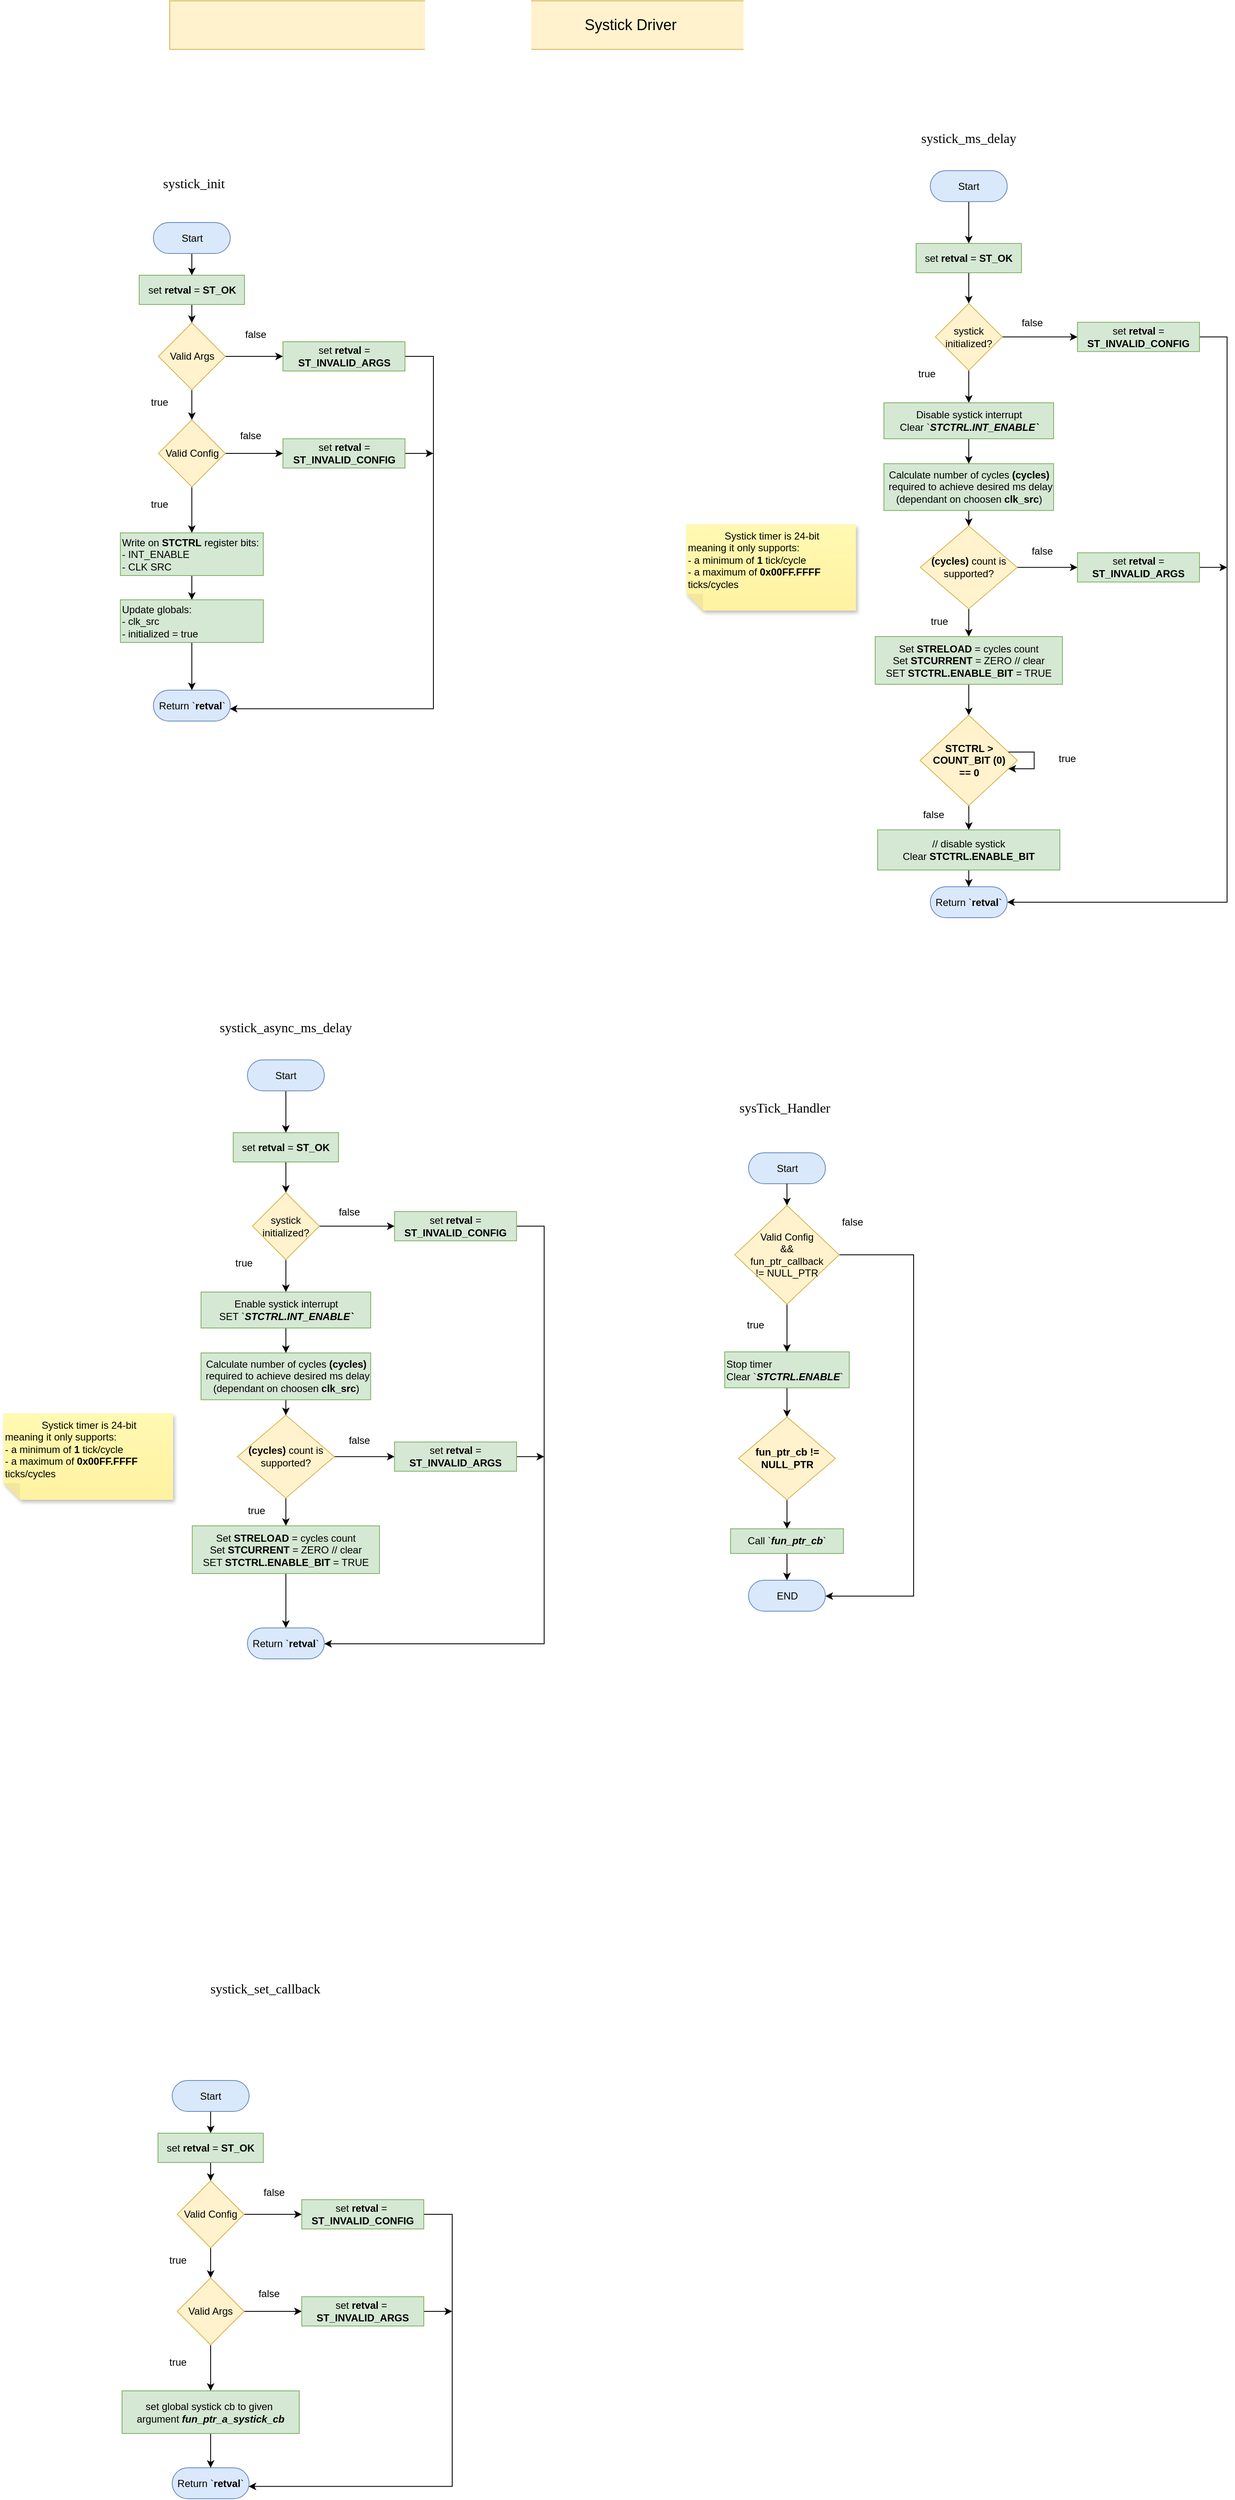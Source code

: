 <mxfile version="21.2.8" type="device">
  <diagram name="Page-1" id="7oLeeqB4X83rpsUO6XK-">
    <mxGraphModel dx="869" dy="507" grid="0" gridSize="10" guides="1" tooltips="1" connect="1" arrows="1" fold="1" page="1" pageScale="1" pageWidth="827" pageHeight="1169" math="0" shadow="0">
      <root>
        <mxCell id="0" />
        <mxCell id="1" parent="0" />
        <mxCell id="waw0lP77cIF_jgCd4xR0-1" value="systick_init" style="text;html=1;strokeColor=none;fillColor=none;align=center;verticalAlign=middle;whiteSpace=wrap;rounded=0;fontSize=16;fontFamily=Calibri;" parent="1" vertex="1">
          <mxGeometry x="254" y="237" width="110" height="30" as="geometry" />
        </mxCell>
        <mxCell id="waw0lP77cIF_jgCd4xR0-121" value="Systick&amp;nbsp;Driver" style="text;html=1;strokeColor=#d6b656;fillColor=#fff2cc;align=center;verticalAlign=middle;whiteSpace=wrap;rounded=0;fontSize=18;" parent="1" vertex="1">
          <mxGeometry x="280" y="34" width="1103" height="58" as="geometry" />
        </mxCell>
        <mxCell id="-xlJ6oY1omePyM3Cr7Uz-23" value="" style="edgeStyle=orthogonalEdgeStyle;rounded=0;orthogonalLoop=1;jettySize=auto;html=1;" parent="1" source="-xlJ6oY1omePyM3Cr7Uz-4" target="-xlJ6oY1omePyM3Cr7Uz-9" edge="1">
          <mxGeometry relative="1" as="geometry" />
        </mxCell>
        <mxCell id="-xlJ6oY1omePyM3Cr7Uz-4" value="Start" style="html=1;dashed=0;whiteSpace=wrap;shape=mxgraph.dfd.start;fillColor=#dae8fc;strokeColor=#6c8ebf;" parent="1" vertex="1">
          <mxGeometry x="260.5" y="299" width="92" height="37" as="geometry" />
        </mxCell>
        <mxCell id="-xlJ6oY1omePyM3Cr7Uz-5" value="Return `&lt;b&gt;retval&lt;/b&gt;`" style="html=1;dashed=0;whiteSpace=wrap;shape=mxgraph.dfd.start;fillColor=#dae8fc;strokeColor=#6c8ebf;" parent="1" vertex="1">
          <mxGeometry x="260.5" y="858" width="92" height="37" as="geometry" />
        </mxCell>
        <mxCell id="-xlJ6oY1omePyM3Cr7Uz-26" style="edgeStyle=orthogonalEdgeStyle;rounded=0;orthogonalLoop=1;jettySize=auto;html=1;entryX=0.5;entryY=0;entryDx=0;entryDy=0;" parent="1" source="-xlJ6oY1omePyM3Cr7Uz-6" target="-xlJ6oY1omePyM3Cr7Uz-11" edge="1">
          <mxGeometry relative="1" as="geometry" />
        </mxCell>
        <mxCell id="-xlJ6oY1omePyM3Cr7Uz-31" value="" style="edgeStyle=orthogonalEdgeStyle;rounded=0;orthogonalLoop=1;jettySize=auto;html=1;" parent="1" source="-xlJ6oY1omePyM3Cr7Uz-6" target="-xlJ6oY1omePyM3Cr7Uz-10" edge="1">
          <mxGeometry relative="1" as="geometry" />
        </mxCell>
        <mxCell id="-xlJ6oY1omePyM3Cr7Uz-6" value="Valid Args" style="rhombus;whiteSpace=wrap;html=1;fillColor=#fff2cc;strokeColor=#d6b656;" parent="1" vertex="1">
          <mxGeometry x="266.5" y="419" width="80" height="80" as="geometry" />
        </mxCell>
        <mxCell id="-xlJ6oY1omePyM3Cr7Uz-7" value="true" style="text;html=1;strokeColor=none;fillColor=none;align=center;verticalAlign=middle;whiteSpace=wrap;rounded=0;" parent="1" vertex="1">
          <mxGeometry x="237.5" y="499" width="60" height="30" as="geometry" />
        </mxCell>
        <mxCell id="-xlJ6oY1omePyM3Cr7Uz-8" value="false" style="text;html=1;strokeColor=none;fillColor=none;align=center;verticalAlign=middle;whiteSpace=wrap;rounded=0;" parent="1" vertex="1">
          <mxGeometry x="352.5" y="417" width="60" height="31" as="geometry" />
        </mxCell>
        <mxCell id="-xlJ6oY1omePyM3Cr7Uz-25" style="edgeStyle=orthogonalEdgeStyle;rounded=0;orthogonalLoop=1;jettySize=auto;html=1;entryX=0.5;entryY=0;entryDx=0;entryDy=0;" parent="1" source="-xlJ6oY1omePyM3Cr7Uz-9" target="-xlJ6oY1omePyM3Cr7Uz-6" edge="1">
          <mxGeometry relative="1" as="geometry" />
        </mxCell>
        <mxCell id="-xlJ6oY1omePyM3Cr7Uz-9" value="set &lt;b&gt;retval &lt;/b&gt;= &lt;b&gt;ST_OK&lt;/b&gt;" style="rounded=0;whiteSpace=wrap;html=1;fillColor=#d5e8d4;strokeColor=#82b366;" parent="1" vertex="1">
          <mxGeometry x="243.5" y="362" width="126" height="35" as="geometry" />
        </mxCell>
        <mxCell id="-xlJ6oY1omePyM3Cr7Uz-17" style="edgeStyle=orthogonalEdgeStyle;rounded=0;orthogonalLoop=1;jettySize=auto;html=1;entryX=0.994;entryY=0.602;entryDx=0;entryDy=0;entryPerimeter=0;" parent="1" source="-xlJ6oY1omePyM3Cr7Uz-10" target="-xlJ6oY1omePyM3Cr7Uz-5" edge="1">
          <mxGeometry relative="1" as="geometry">
            <Array as="points">
              <mxPoint x="595.5" y="459" />
              <mxPoint x="595.5" y="880" />
            </Array>
          </mxGeometry>
        </mxCell>
        <mxCell id="-xlJ6oY1omePyM3Cr7Uz-10" value="set &lt;b&gt;retval &lt;/b&gt;= &lt;b&gt;ST_INVALID_ARGS&lt;/b&gt;" style="rounded=0;whiteSpace=wrap;html=1;fillColor=#d5e8d4;strokeColor=#82b366;" parent="1" vertex="1">
          <mxGeometry x="415.5" y="441.5" width="146" height="35" as="geometry" />
        </mxCell>
        <mxCell id="-xlJ6oY1omePyM3Cr7Uz-27" style="edgeStyle=orthogonalEdgeStyle;rounded=0;orthogonalLoop=1;jettySize=auto;html=1;entryX=0.5;entryY=0;entryDx=0;entryDy=0;" parent="1" source="-xlJ6oY1omePyM3Cr7Uz-11" target="-xlJ6oY1omePyM3Cr7Uz-15" edge="1">
          <mxGeometry relative="1" as="geometry" />
        </mxCell>
        <mxCell id="-xlJ6oY1omePyM3Cr7Uz-30" value="" style="edgeStyle=orthogonalEdgeStyle;rounded=0;orthogonalLoop=1;jettySize=auto;html=1;" parent="1" source="-xlJ6oY1omePyM3Cr7Uz-11" target="-xlJ6oY1omePyM3Cr7Uz-14" edge="1">
          <mxGeometry relative="1" as="geometry" />
        </mxCell>
        <mxCell id="-xlJ6oY1omePyM3Cr7Uz-11" value="Valid Config" style="rhombus;whiteSpace=wrap;html=1;fillColor=#fff2cc;strokeColor=#d6b656;" parent="1" vertex="1">
          <mxGeometry x="266.5" y="535" width="80" height="80" as="geometry" />
        </mxCell>
        <mxCell id="-xlJ6oY1omePyM3Cr7Uz-12" value="false" style="text;html=1;strokeColor=none;fillColor=none;align=center;verticalAlign=middle;whiteSpace=wrap;rounded=0;" parent="1" vertex="1">
          <mxGeometry x="346.5" y="538" width="60" height="31" as="geometry" />
        </mxCell>
        <mxCell id="-xlJ6oY1omePyM3Cr7Uz-13" value="true" style="text;html=1;strokeColor=none;fillColor=none;align=center;verticalAlign=middle;whiteSpace=wrap;rounded=0;" parent="1" vertex="1">
          <mxGeometry x="237.5" y="621" width="60" height="30" as="geometry" />
        </mxCell>
        <mxCell id="-xlJ6oY1omePyM3Cr7Uz-22" style="edgeStyle=orthogonalEdgeStyle;rounded=0;orthogonalLoop=1;jettySize=auto;html=1;" parent="1" source="-xlJ6oY1omePyM3Cr7Uz-14" edge="1">
          <mxGeometry relative="1" as="geometry">
            <mxPoint x="595.357" y="575" as="targetPoint" />
          </mxGeometry>
        </mxCell>
        <mxCell id="-xlJ6oY1omePyM3Cr7Uz-14" value="set &lt;b&gt;retval &lt;/b&gt;= &lt;b&gt;ST_INVALID_CONFIG&lt;/b&gt;" style="rounded=0;whiteSpace=wrap;html=1;fillColor=#d5e8d4;strokeColor=#82b366;" parent="1" vertex="1">
          <mxGeometry x="415.5" y="557.5" width="146" height="35" as="geometry" />
        </mxCell>
        <mxCell id="-xlJ6oY1omePyM3Cr7Uz-28" value="" style="edgeStyle=orthogonalEdgeStyle;rounded=0;orthogonalLoop=1;jettySize=auto;html=1;" parent="1" source="-xlJ6oY1omePyM3Cr7Uz-15" target="-xlJ6oY1omePyM3Cr7Uz-16" edge="1">
          <mxGeometry relative="1" as="geometry" />
        </mxCell>
        <mxCell id="-xlJ6oY1omePyM3Cr7Uz-15" value="Write on &lt;b&gt;STCTRL&lt;/b&gt; register bits:&lt;br&gt;- INT_ENABLE&lt;br&gt;- CLK SRC" style="rounded=0;whiteSpace=wrap;html=1;fillColor=#d5e8d4;strokeColor=#82b366;align=left;" parent="1" vertex="1">
          <mxGeometry x="221" y="670" width="171" height="51" as="geometry" />
        </mxCell>
        <mxCell id="-xlJ6oY1omePyM3Cr7Uz-29" value="" style="edgeStyle=orthogonalEdgeStyle;rounded=0;orthogonalLoop=1;jettySize=auto;html=1;" parent="1" source="-xlJ6oY1omePyM3Cr7Uz-16" target="-xlJ6oY1omePyM3Cr7Uz-5" edge="1">
          <mxGeometry relative="1" as="geometry" />
        </mxCell>
        <mxCell id="-xlJ6oY1omePyM3Cr7Uz-16" value="Update globals:&lt;br&gt;- clk_src&lt;br&gt;- initialized = true" style="rounded=0;whiteSpace=wrap;html=1;fillColor=#d5e8d4;strokeColor=#82b366;align=left;" parent="1" vertex="1">
          <mxGeometry x="221" y="750" width="171" height="51" as="geometry" />
        </mxCell>
        <mxCell id="-xlJ6oY1omePyM3Cr7Uz-32" value="systick_ms_delay" style="text;html=1;strokeColor=none;fillColor=none;align=center;verticalAlign=middle;whiteSpace=wrap;rounded=0;fontSize=16;fontFamily=Calibri;" parent="1" vertex="1">
          <mxGeometry x="1160" y="183" width="152" height="30" as="geometry" />
        </mxCell>
        <mxCell id="-xlJ6oY1omePyM3Cr7Uz-50" value="" style="edgeStyle=orthogonalEdgeStyle;rounded=0;orthogonalLoop=1;jettySize=auto;html=1;" parent="1" source="-xlJ6oY1omePyM3Cr7Uz-34" target="-xlJ6oY1omePyM3Cr7Uz-46" edge="1">
          <mxGeometry relative="1" as="geometry" />
        </mxCell>
        <mxCell id="-xlJ6oY1omePyM3Cr7Uz-34" value="Start" style="html=1;dashed=0;whiteSpace=wrap;shape=mxgraph.dfd.start;fillColor=#dae8fc;strokeColor=#6c8ebf;" parent="1" vertex="1">
          <mxGeometry x="1190" y="237" width="92" height="37" as="geometry" />
        </mxCell>
        <mxCell id="-xlJ6oY1omePyM3Cr7Uz-52" value="" style="edgeStyle=orthogonalEdgeStyle;rounded=0;orthogonalLoop=1;jettySize=auto;html=1;" parent="1" source="-xlJ6oY1omePyM3Cr7Uz-35" target="-xlJ6oY1omePyM3Cr7Uz-37" edge="1">
          <mxGeometry relative="1" as="geometry" />
        </mxCell>
        <mxCell id="NhF9TAEWe7JJI28kTuY6-34" style="edgeStyle=orthogonalEdgeStyle;rounded=0;orthogonalLoop=1;jettySize=auto;html=1;entryX=0.5;entryY=0;entryDx=0;entryDy=0;" edge="1" parent="1" source="-xlJ6oY1omePyM3Cr7Uz-35" target="NhF9TAEWe7JJI28kTuY6-33">
          <mxGeometry relative="1" as="geometry" />
        </mxCell>
        <mxCell id="-xlJ6oY1omePyM3Cr7Uz-35" value="systick&lt;br&gt;initialized?" style="rhombus;whiteSpace=wrap;html=1;fillColor=#fff2cc;strokeColor=#d6b656;" parent="1" vertex="1">
          <mxGeometry x="1196" y="395.75" width="80" height="80" as="geometry" />
        </mxCell>
        <mxCell id="-xlJ6oY1omePyM3Cr7Uz-48" style="edgeStyle=orthogonalEdgeStyle;rounded=0;orthogonalLoop=1;jettySize=auto;html=1;entryX=1;entryY=0.5;entryDx=0;entryDy=0;entryPerimeter=0;" parent="1" source="-xlJ6oY1omePyM3Cr7Uz-37" target="-xlJ6oY1omePyM3Cr7Uz-45" edge="1">
          <mxGeometry relative="1" as="geometry">
            <Array as="points">
              <mxPoint x="1545" y="436" />
              <mxPoint x="1545" y="1112" />
            </Array>
          </mxGeometry>
        </mxCell>
        <mxCell id="-xlJ6oY1omePyM3Cr7Uz-37" value="set &lt;b&gt;retval &lt;/b&gt;= &lt;b&gt;ST_INVALID_CONFIG&lt;/b&gt;" style="rounded=0;whiteSpace=wrap;html=1;fillColor=#d5e8d4;strokeColor=#82b366;" parent="1" vertex="1">
          <mxGeometry x="1366" y="418.25" width="146" height="35" as="geometry" />
        </mxCell>
        <mxCell id="-xlJ6oY1omePyM3Cr7Uz-60" style="edgeStyle=orthogonalEdgeStyle;rounded=0;orthogonalLoop=1;jettySize=auto;html=1;entryX=0.5;entryY=0;entryDx=0;entryDy=0;" parent="1" source="-xlJ6oY1omePyM3Cr7Uz-38" target="-xlJ6oY1omePyM3Cr7Uz-40" edge="1">
          <mxGeometry relative="1" as="geometry" />
        </mxCell>
        <mxCell id="-xlJ6oY1omePyM3Cr7Uz-38" value="Calculate number of cycles&amp;nbsp;&lt;b style=&quot;border-color: var(--border-color);&quot;&gt;(cycles)&lt;/b&gt;&lt;br&gt;&amp;nbsp;required to achieve desired ms delay (dependant on choosen&amp;nbsp;&lt;b&gt;clk_src&lt;/b&gt;)" style="rounded=0;whiteSpace=wrap;html=1;fillColor=#d5e8d4;strokeColor=#82b366;" parent="1" vertex="1">
          <mxGeometry x="1134.5" y="587.25" width="203" height="56" as="geometry" />
        </mxCell>
        <mxCell id="-xlJ6oY1omePyM3Cr7Uz-53" value="" style="edgeStyle=orthogonalEdgeStyle;rounded=0;orthogonalLoop=1;jettySize=auto;html=1;" parent="1" source="-xlJ6oY1omePyM3Cr7Uz-40" target="-xlJ6oY1omePyM3Cr7Uz-42" edge="1">
          <mxGeometry relative="1" as="geometry" />
        </mxCell>
        <mxCell id="-xlJ6oY1omePyM3Cr7Uz-61" style="edgeStyle=orthogonalEdgeStyle;rounded=0;orthogonalLoop=1;jettySize=auto;html=1;entryX=0.5;entryY=0;entryDx=0;entryDy=0;" parent="1" source="-xlJ6oY1omePyM3Cr7Uz-40" target="-xlJ6oY1omePyM3Cr7Uz-43" edge="1">
          <mxGeometry relative="1" as="geometry" />
        </mxCell>
        <mxCell id="-xlJ6oY1omePyM3Cr7Uz-40" value="&lt;b&gt;(cycles) &lt;/b&gt;count&lt;b&gt;&amp;nbsp;&lt;/b&gt;is supported?" style="rhombus;whiteSpace=wrap;html=1;fillColor=#fff2cc;strokeColor=#d6b656;" parent="1" vertex="1">
          <mxGeometry x="1178" y="661.75" width="116" height="99" as="geometry" />
        </mxCell>
        <mxCell id="-xlJ6oY1omePyM3Cr7Uz-41" value="&lt;div style=&quot;text-align: center;&quot;&gt;&lt;span style=&quot;background-color: initial;&quot;&gt;Systick timer is 24-bit&lt;/span&gt;&lt;/div&gt;meaning it only supports:&lt;br&gt;- a minimum of &lt;b&gt;1&lt;/b&gt; tick/cycle&lt;br&gt;&lt;div style=&quot;&quot;&gt;&lt;span style=&quot;background-color: initial;&quot;&gt;- a maximum of &lt;b&gt;0x00FF.FFFF&lt;/b&gt; ticks/cycles&lt;/span&gt;&lt;/div&gt;" style="shape=note;whiteSpace=wrap;html=1;backgroundOutline=1;fontColor=#000000;darkOpacity=0.05;fillColor=#FFF9B2;strokeColor=none;fillStyle=solid;direction=west;gradientDirection=north;gradientColor=#FFF2A1;shadow=1;size=20;pointerEvents=1;align=left;verticalAlign=top;" parent="1" vertex="1">
          <mxGeometry x="898" y="659.63" width="203" height="103.25" as="geometry" />
        </mxCell>
        <mxCell id="-xlJ6oY1omePyM3Cr7Uz-49" style="edgeStyle=orthogonalEdgeStyle;rounded=0;orthogonalLoop=1;jettySize=auto;html=1;" parent="1" source="-xlJ6oY1omePyM3Cr7Uz-42" edge="1">
          <mxGeometry relative="1" as="geometry">
            <mxPoint x="1545" y="711.25" as="targetPoint" />
          </mxGeometry>
        </mxCell>
        <mxCell id="-xlJ6oY1omePyM3Cr7Uz-42" value="set &lt;b&gt;retval &lt;/b&gt;= &lt;b&gt;ST_INVALID_ARGS&lt;/b&gt;" style="rounded=0;whiteSpace=wrap;html=1;fillColor=#d5e8d4;strokeColor=#82b366;" parent="1" vertex="1">
          <mxGeometry x="1366" y="693.75" width="146" height="35" as="geometry" />
        </mxCell>
        <mxCell id="-xlJ6oY1omePyM3Cr7Uz-62" value="" style="edgeStyle=orthogonalEdgeStyle;rounded=0;orthogonalLoop=1;jettySize=auto;html=1;" parent="1" source="-xlJ6oY1omePyM3Cr7Uz-43" target="-xlJ6oY1omePyM3Cr7Uz-44" edge="1">
          <mxGeometry relative="1" as="geometry" />
        </mxCell>
        <mxCell id="-xlJ6oY1omePyM3Cr7Uz-43" value="Set &lt;b&gt;STRELOAD &lt;/b&gt;=&lt;b&gt; &lt;/b&gt;cycles count&lt;br&gt;Set &lt;b&gt;STCURRENT&lt;/b&gt; = ZERO // clear&lt;br&gt;SET &lt;b&gt;STCTRL.ENABLE_BIT &lt;/b&gt;= TRUE" style="rounded=0;whiteSpace=wrap;html=1;fillColor=#d5e8d4;strokeColor=#82b366;" parent="1" vertex="1">
          <mxGeometry x="1124" y="794" width="224" height="57" as="geometry" />
        </mxCell>
        <mxCell id="-xlJ6oY1omePyM3Cr7Uz-65" value="" style="edgeStyle=orthogonalEdgeStyle;rounded=0;orthogonalLoop=1;jettySize=auto;html=1;" parent="1" source="-xlJ6oY1omePyM3Cr7Uz-44" target="-xlJ6oY1omePyM3Cr7Uz-47" edge="1">
          <mxGeometry relative="1" as="geometry" />
        </mxCell>
        <mxCell id="-xlJ6oY1omePyM3Cr7Uz-44" value="&lt;b&gt;STCTRL &amp;gt; COUNT_BIT (0)&lt;br&gt;== 0&lt;br&gt;&lt;/b&gt;" style="rhombus;whiteSpace=wrap;html=1;fillColor=#fff2cc;strokeColor=#d6b656;" parent="1" vertex="1">
          <mxGeometry x="1177.75" y="888" width="116.5" height="108" as="geometry" />
        </mxCell>
        <mxCell id="-xlJ6oY1omePyM3Cr7Uz-45" value="Return `&lt;b&gt;retval&lt;/b&gt;`" style="html=1;dashed=0;whiteSpace=wrap;shape=mxgraph.dfd.start;fillColor=#dae8fc;strokeColor=#6c8ebf;" parent="1" vertex="1">
          <mxGeometry x="1190" y="1093" width="92" height="37" as="geometry" />
        </mxCell>
        <mxCell id="-xlJ6oY1omePyM3Cr7Uz-51" value="" style="edgeStyle=orthogonalEdgeStyle;rounded=0;orthogonalLoop=1;jettySize=auto;html=1;" parent="1" source="-xlJ6oY1omePyM3Cr7Uz-46" target="-xlJ6oY1omePyM3Cr7Uz-35" edge="1">
          <mxGeometry relative="1" as="geometry" />
        </mxCell>
        <mxCell id="-xlJ6oY1omePyM3Cr7Uz-46" value="set &lt;b&gt;retval &lt;/b&gt;= &lt;b&gt;ST_OK&lt;/b&gt;" style="rounded=0;whiteSpace=wrap;html=1;fillColor=#d5e8d4;strokeColor=#82b366;" parent="1" vertex="1">
          <mxGeometry x="1173" y="324" width="126" height="35" as="geometry" />
        </mxCell>
        <mxCell id="-xlJ6oY1omePyM3Cr7Uz-67" value="" style="edgeStyle=orthogonalEdgeStyle;rounded=0;orthogonalLoop=1;jettySize=auto;html=1;" parent="1" source="-xlJ6oY1omePyM3Cr7Uz-47" target="-xlJ6oY1omePyM3Cr7Uz-45" edge="1">
          <mxGeometry relative="1" as="geometry" />
        </mxCell>
        <mxCell id="-xlJ6oY1omePyM3Cr7Uz-47" value="// disable systick&lt;br&gt;Clear&amp;nbsp;&lt;b&gt;STCTRL.ENABLE_BIT&lt;/b&gt;" style="rounded=0;whiteSpace=wrap;html=1;fillColor=#d5e8d4;strokeColor=#82b366;" parent="1" vertex="1">
          <mxGeometry x="1127" y="1025" width="218" height="48" as="geometry" />
        </mxCell>
        <mxCell id="-xlJ6oY1omePyM3Cr7Uz-54" value="false" style="text;html=1;strokeColor=none;fillColor=none;align=center;verticalAlign=middle;whiteSpace=wrap;rounded=0;" parent="1" vertex="1">
          <mxGeometry x="1282" y="403.5" width="60" height="31" as="geometry" />
        </mxCell>
        <mxCell id="-xlJ6oY1omePyM3Cr7Uz-55" value="true" style="text;html=1;strokeColor=none;fillColor=none;align=center;verticalAlign=middle;whiteSpace=wrap;rounded=0;" parent="1" vertex="1">
          <mxGeometry x="1156" y="465" width="60" height="30" as="geometry" />
        </mxCell>
        <mxCell id="-xlJ6oY1omePyM3Cr7Uz-56" value="false" style="text;html=1;strokeColor=none;fillColor=none;align=center;verticalAlign=middle;whiteSpace=wrap;rounded=0;" parent="1" vertex="1">
          <mxGeometry x="1294.25" y="676" width="60" height="31" as="geometry" />
        </mxCell>
        <mxCell id="-xlJ6oY1omePyM3Cr7Uz-57" value="true" style="text;html=1;strokeColor=none;fillColor=none;align=center;verticalAlign=middle;whiteSpace=wrap;rounded=0;" parent="1" vertex="1">
          <mxGeometry x="1171" y="760.75" width="60" height="30" as="geometry" />
        </mxCell>
        <mxCell id="-xlJ6oY1omePyM3Cr7Uz-63" value="false" style="text;html=1;strokeColor=none;fillColor=none;align=center;verticalAlign=middle;whiteSpace=wrap;rounded=0;" parent="1" vertex="1">
          <mxGeometry x="1164" y="991" width="60" height="31" as="geometry" />
        </mxCell>
        <mxCell id="-xlJ6oY1omePyM3Cr7Uz-64" style="edgeStyle=orthogonalEdgeStyle;rounded=0;orthogonalLoop=1;jettySize=auto;html=1;" parent="1" source="-xlJ6oY1omePyM3Cr7Uz-44" target="-xlJ6oY1omePyM3Cr7Uz-44" edge="1">
          <mxGeometry relative="1" as="geometry" />
        </mxCell>
        <mxCell id="-xlJ6oY1omePyM3Cr7Uz-66" value="true" style="text;html=1;strokeColor=none;fillColor=none;align=center;verticalAlign=middle;whiteSpace=wrap;rounded=0;" parent="1" vertex="1">
          <mxGeometry x="1324" y="925" width="60" height="30" as="geometry" />
        </mxCell>
        <mxCell id="NhF9TAEWe7JJI28kTuY6-35" style="edgeStyle=orthogonalEdgeStyle;rounded=0;orthogonalLoop=1;jettySize=auto;html=1;entryX=0.5;entryY=0;entryDx=0;entryDy=0;" edge="1" parent="1" source="NhF9TAEWe7JJI28kTuY6-33" target="-xlJ6oY1omePyM3Cr7Uz-38">
          <mxGeometry relative="1" as="geometry" />
        </mxCell>
        <mxCell id="NhF9TAEWe7JJI28kTuY6-33" value="Disable systick interrupt&lt;br&gt;Clear `&lt;b&gt;&lt;i&gt;STCTRL.INT_ENABLE`&lt;/i&gt;&lt;/b&gt;" style="rounded=0;whiteSpace=wrap;html=1;fillColor=#d5e8d4;strokeColor=#82b366;" vertex="1" parent="1">
          <mxGeometry x="1134.5" y="514.5" width="203" height="43" as="geometry" />
        </mxCell>
        <mxCell id="NhF9TAEWe7JJI28kTuY6-36" value="systick_async_ms_delay" style="text;html=1;strokeColor=none;fillColor=none;align=center;verticalAlign=middle;whiteSpace=wrap;rounded=0;fontSize=16;fontFamily=Calibri;" vertex="1" parent="1">
          <mxGeometry x="343" y="1246" width="152" height="30" as="geometry" />
        </mxCell>
        <mxCell id="NhF9TAEWe7JJI28kTuY6-37" value="" style="edgeStyle=orthogonalEdgeStyle;rounded=0;orthogonalLoop=1;jettySize=auto;html=1;" edge="1" source="NhF9TAEWe7JJI28kTuY6-38" target="NhF9TAEWe7JJI28kTuY6-58" parent="1">
          <mxGeometry relative="1" as="geometry" />
        </mxCell>
        <mxCell id="NhF9TAEWe7JJI28kTuY6-38" value="Start" style="html=1;dashed=0;whiteSpace=wrap;shape=mxgraph.dfd.start;fillColor=#dae8fc;strokeColor=#6c8ebf;" vertex="1" parent="1">
          <mxGeometry x="373" y="1300" width="92" height="37" as="geometry" />
        </mxCell>
        <mxCell id="NhF9TAEWe7JJI28kTuY6-39" value="" style="edgeStyle=orthogonalEdgeStyle;rounded=0;orthogonalLoop=1;jettySize=auto;html=1;" edge="1" source="NhF9TAEWe7JJI28kTuY6-41" target="NhF9TAEWe7JJI28kTuY6-43" parent="1">
          <mxGeometry relative="1" as="geometry" />
        </mxCell>
        <mxCell id="NhF9TAEWe7JJI28kTuY6-40" style="edgeStyle=orthogonalEdgeStyle;rounded=0;orthogonalLoop=1;jettySize=auto;html=1;entryX=0.5;entryY=0;entryDx=0;entryDy=0;" edge="1" source="NhF9TAEWe7JJI28kTuY6-41" target="NhF9TAEWe7JJI28kTuY6-69" parent="1">
          <mxGeometry relative="1" as="geometry" />
        </mxCell>
        <mxCell id="NhF9TAEWe7JJI28kTuY6-41" value="systick&lt;br&gt;initialized?" style="rhombus;whiteSpace=wrap;html=1;fillColor=#fff2cc;strokeColor=#d6b656;" vertex="1" parent="1">
          <mxGeometry x="379" y="1458.75" width="80" height="80" as="geometry" />
        </mxCell>
        <mxCell id="NhF9TAEWe7JJI28kTuY6-42" style="edgeStyle=orthogonalEdgeStyle;rounded=0;orthogonalLoop=1;jettySize=auto;html=1;entryX=1;entryY=0.5;entryDx=0;entryDy=0;entryPerimeter=0;" edge="1" source="NhF9TAEWe7JJI28kTuY6-43" target="NhF9TAEWe7JJI28kTuY6-56" parent="1">
          <mxGeometry relative="1" as="geometry">
            <Array as="points">
              <mxPoint x="728" y="1499" />
              <mxPoint x="728" y="1998" />
              <mxPoint x="465" y="1998" />
            </Array>
          </mxGeometry>
        </mxCell>
        <mxCell id="NhF9TAEWe7JJI28kTuY6-43" value="set &lt;b&gt;retval &lt;/b&gt;= &lt;b&gt;ST_INVALID_CONFIG&lt;/b&gt;" style="rounded=0;whiteSpace=wrap;html=1;fillColor=#d5e8d4;strokeColor=#82b366;" vertex="1" parent="1">
          <mxGeometry x="549" y="1481.25" width="146" height="35" as="geometry" />
        </mxCell>
        <mxCell id="NhF9TAEWe7JJI28kTuY6-44" style="edgeStyle=orthogonalEdgeStyle;rounded=0;orthogonalLoop=1;jettySize=auto;html=1;entryX=0.5;entryY=0;entryDx=0;entryDy=0;" edge="1" source="NhF9TAEWe7JJI28kTuY6-45" target="NhF9TAEWe7JJI28kTuY6-48" parent="1">
          <mxGeometry relative="1" as="geometry" />
        </mxCell>
        <mxCell id="NhF9TAEWe7JJI28kTuY6-45" value="Calculate number of cycles&amp;nbsp;&lt;b style=&quot;border-color: var(--border-color);&quot;&gt;(cycles)&lt;/b&gt;&lt;br&gt;&amp;nbsp;required to achieve desired ms delay (dependant on choosen&amp;nbsp;&lt;b&gt;clk_src&lt;/b&gt;)" style="rounded=0;whiteSpace=wrap;html=1;fillColor=#d5e8d4;strokeColor=#82b366;" vertex="1" parent="1">
          <mxGeometry x="317.5" y="1650.25" width="203" height="56" as="geometry" />
        </mxCell>
        <mxCell id="NhF9TAEWe7JJI28kTuY6-46" value="" style="edgeStyle=orthogonalEdgeStyle;rounded=0;orthogonalLoop=1;jettySize=auto;html=1;" edge="1" source="NhF9TAEWe7JJI28kTuY6-48" target="NhF9TAEWe7JJI28kTuY6-51" parent="1">
          <mxGeometry relative="1" as="geometry" />
        </mxCell>
        <mxCell id="NhF9TAEWe7JJI28kTuY6-47" style="edgeStyle=orthogonalEdgeStyle;rounded=0;orthogonalLoop=1;jettySize=auto;html=1;entryX=0.5;entryY=0;entryDx=0;entryDy=0;" edge="1" source="NhF9TAEWe7JJI28kTuY6-48" target="NhF9TAEWe7JJI28kTuY6-53" parent="1">
          <mxGeometry relative="1" as="geometry" />
        </mxCell>
        <mxCell id="NhF9TAEWe7JJI28kTuY6-48" value="&lt;b&gt;(cycles) &lt;/b&gt;count&lt;b&gt;&amp;nbsp;&lt;/b&gt;is supported?" style="rhombus;whiteSpace=wrap;html=1;fillColor=#fff2cc;strokeColor=#d6b656;" vertex="1" parent="1">
          <mxGeometry x="361" y="1724.75" width="116" height="99" as="geometry" />
        </mxCell>
        <mxCell id="NhF9TAEWe7JJI28kTuY6-49" value="&lt;div style=&quot;text-align: center;&quot;&gt;&lt;span style=&quot;background-color: initial;&quot;&gt;Systick timer is 24-bit&lt;/span&gt;&lt;/div&gt;meaning it only supports:&lt;br&gt;- a minimum of &lt;b&gt;1&lt;/b&gt; tick/cycle&lt;br&gt;&lt;div style=&quot;&quot;&gt;&lt;span style=&quot;background-color: initial;&quot;&gt;- a maximum of &lt;b&gt;0x00FF.FFFF&lt;/b&gt; ticks/cycles&lt;/span&gt;&lt;/div&gt;" style="shape=note;whiteSpace=wrap;html=1;backgroundOutline=1;fontColor=#000000;darkOpacity=0.05;fillColor=#FFF9B2;strokeColor=none;fillStyle=solid;direction=west;gradientDirection=north;gradientColor=#FFF2A1;shadow=1;size=20;pointerEvents=1;align=left;verticalAlign=top;" vertex="1" parent="1">
          <mxGeometry x="81" y="1722.63" width="203" height="103.25" as="geometry" />
        </mxCell>
        <mxCell id="NhF9TAEWe7JJI28kTuY6-50" style="edgeStyle=orthogonalEdgeStyle;rounded=0;orthogonalLoop=1;jettySize=auto;html=1;" edge="1" source="NhF9TAEWe7JJI28kTuY6-51" parent="1">
          <mxGeometry relative="1" as="geometry">
            <mxPoint x="728" y="1774.25" as="targetPoint" />
          </mxGeometry>
        </mxCell>
        <mxCell id="NhF9TAEWe7JJI28kTuY6-51" value="set &lt;b&gt;retval &lt;/b&gt;= &lt;b&gt;ST_INVALID_ARGS&lt;/b&gt;" style="rounded=0;whiteSpace=wrap;html=1;fillColor=#d5e8d4;strokeColor=#82b366;" vertex="1" parent="1">
          <mxGeometry x="549" y="1756.75" width="146" height="35" as="geometry" />
        </mxCell>
        <mxCell id="NhF9TAEWe7JJI28kTuY6-70" style="edgeStyle=orthogonalEdgeStyle;rounded=0;orthogonalLoop=1;jettySize=auto;html=1;entryX=0.5;entryY=0.5;entryDx=0;entryDy=-18.5;entryPerimeter=0;" edge="1" parent="1" source="NhF9TAEWe7JJI28kTuY6-53" target="NhF9TAEWe7JJI28kTuY6-56">
          <mxGeometry relative="1" as="geometry" />
        </mxCell>
        <mxCell id="NhF9TAEWe7JJI28kTuY6-53" value="Set &lt;b&gt;STRELOAD &lt;/b&gt;=&lt;b&gt; &lt;/b&gt;cycles count&lt;br&gt;Set &lt;b&gt;STCURRENT&lt;/b&gt; = ZERO // clear&lt;br&gt;SET &lt;b&gt;STCTRL.ENABLE_BIT &lt;/b&gt;= TRUE" style="rounded=0;whiteSpace=wrap;html=1;fillColor=#d5e8d4;strokeColor=#82b366;" vertex="1" parent="1">
          <mxGeometry x="307" y="1857" width="224" height="57" as="geometry" />
        </mxCell>
        <mxCell id="NhF9TAEWe7JJI28kTuY6-56" value="Return `&lt;b&gt;retval&lt;/b&gt;`" style="html=1;dashed=0;whiteSpace=wrap;shape=mxgraph.dfd.start;fillColor=#dae8fc;strokeColor=#6c8ebf;" vertex="1" parent="1">
          <mxGeometry x="373" y="1979" width="92" height="37" as="geometry" />
        </mxCell>
        <mxCell id="NhF9TAEWe7JJI28kTuY6-57" value="" style="edgeStyle=orthogonalEdgeStyle;rounded=0;orthogonalLoop=1;jettySize=auto;html=1;" edge="1" source="NhF9TAEWe7JJI28kTuY6-58" target="NhF9TAEWe7JJI28kTuY6-41" parent="1">
          <mxGeometry relative="1" as="geometry" />
        </mxCell>
        <mxCell id="NhF9TAEWe7JJI28kTuY6-58" value="set &lt;b&gt;retval &lt;/b&gt;= &lt;b&gt;ST_OK&lt;/b&gt;" style="rounded=0;whiteSpace=wrap;html=1;fillColor=#d5e8d4;strokeColor=#82b366;" vertex="1" parent="1">
          <mxGeometry x="356" y="1387" width="126" height="35" as="geometry" />
        </mxCell>
        <mxCell id="NhF9TAEWe7JJI28kTuY6-61" value="false" style="text;html=1;strokeColor=none;fillColor=none;align=center;verticalAlign=middle;whiteSpace=wrap;rounded=0;" vertex="1" parent="1">
          <mxGeometry x="465" y="1466.5" width="60" height="31" as="geometry" />
        </mxCell>
        <mxCell id="NhF9TAEWe7JJI28kTuY6-62" value="true" style="text;html=1;strokeColor=none;fillColor=none;align=center;verticalAlign=middle;whiteSpace=wrap;rounded=0;" vertex="1" parent="1">
          <mxGeometry x="339" y="1528" width="60" height="30" as="geometry" />
        </mxCell>
        <mxCell id="NhF9TAEWe7JJI28kTuY6-63" value="false" style="text;html=1;strokeColor=none;fillColor=none;align=center;verticalAlign=middle;whiteSpace=wrap;rounded=0;" vertex="1" parent="1">
          <mxGeometry x="477.25" y="1739" width="60" height="31" as="geometry" />
        </mxCell>
        <mxCell id="NhF9TAEWe7JJI28kTuY6-64" value="true" style="text;html=1;strokeColor=none;fillColor=none;align=center;verticalAlign=middle;whiteSpace=wrap;rounded=0;" vertex="1" parent="1">
          <mxGeometry x="354" y="1823.75" width="60" height="30" as="geometry" />
        </mxCell>
        <mxCell id="NhF9TAEWe7JJI28kTuY6-68" style="edgeStyle=orthogonalEdgeStyle;rounded=0;orthogonalLoop=1;jettySize=auto;html=1;entryX=0.5;entryY=0;entryDx=0;entryDy=0;" edge="1" source="NhF9TAEWe7JJI28kTuY6-69" target="NhF9TAEWe7JJI28kTuY6-45" parent="1">
          <mxGeometry relative="1" as="geometry" />
        </mxCell>
        <mxCell id="NhF9TAEWe7JJI28kTuY6-69" value="Enable systick interrupt&lt;br&gt;SET `&lt;b&gt;&lt;i&gt;STCTRL.INT_ENABLE`&lt;/i&gt;&lt;/b&gt;" style="rounded=0;whiteSpace=wrap;html=1;fillColor=#d5e8d4;strokeColor=#82b366;" vertex="1" parent="1">
          <mxGeometry x="317.5" y="1577.5" width="203" height="43" as="geometry" />
        </mxCell>
        <mxCell id="NhF9TAEWe7JJI28kTuY6-71" value="sysTick_Handler" style="text;html=1;strokeColor=none;fillColor=none;align=center;verticalAlign=middle;whiteSpace=wrap;rounded=0;fontSize=16;fontFamily=Calibri;" vertex="1" parent="1">
          <mxGeometry x="960.5" y="1342" width="110" height="30" as="geometry" />
        </mxCell>
        <mxCell id="NhF9TAEWe7JJI28kTuY6-73" value="Start" style="html=1;dashed=0;whiteSpace=wrap;shape=mxgraph.dfd.start;fillColor=#dae8fc;strokeColor=#6c8ebf;" vertex="1" parent="1">
          <mxGeometry x="972.5" y="1411" width="92" height="37" as="geometry" />
        </mxCell>
        <mxCell id="NhF9TAEWe7JJI28kTuY6-74" value="END" style="html=1;dashed=0;whiteSpace=wrap;shape=mxgraph.dfd.start;fillColor=#dae8fc;strokeColor=#6c8ebf;" vertex="1" parent="1">
          <mxGeometry x="972.5" y="1922" width="92" height="37" as="geometry" />
        </mxCell>
        <mxCell id="NhF9TAEWe7JJI28kTuY6-95" style="edgeStyle=orthogonalEdgeStyle;rounded=0;orthogonalLoop=1;jettySize=auto;html=1;entryX=0.5;entryY=0;entryDx=0;entryDy=0;" edge="1" parent="1" source="NhF9TAEWe7JJI28kTuY6-77" target="NhF9TAEWe7JJI28kTuY6-92">
          <mxGeometry relative="1" as="geometry" />
        </mxCell>
        <mxCell id="NhF9TAEWe7JJI28kTuY6-96" style="edgeStyle=orthogonalEdgeStyle;rounded=0;orthogonalLoop=1;jettySize=auto;html=1;entryX=1;entryY=0.5;entryDx=0;entryDy=0;entryPerimeter=0;exitX=1;exitY=0.5;exitDx=0;exitDy=0;" edge="1" parent="1" source="NhF9TAEWe7JJI28kTuY6-77" target="NhF9TAEWe7JJI28kTuY6-74">
          <mxGeometry relative="1" as="geometry">
            <Array as="points">
              <mxPoint x="1170" y="1533" />
              <mxPoint x="1170" y="1941" />
              <mxPoint x="1065" y="1941" />
            </Array>
          </mxGeometry>
        </mxCell>
        <mxCell id="NhF9TAEWe7JJI28kTuY6-77" value="Valid Config&lt;br&gt;&amp;amp;&amp;amp;&lt;br&gt;fun_ptr_callback&lt;br style=&quot;border-color: var(--border-color);&quot;&gt;!= NULL_PTR" style="rhombus;whiteSpace=wrap;html=1;fillColor=#fff2cc;strokeColor=#d6b656;" vertex="1" parent="1">
          <mxGeometry x="956" y="1474" width="125" height="118" as="geometry" />
        </mxCell>
        <mxCell id="NhF9TAEWe7JJI28kTuY6-78" value="true" style="text;html=1;strokeColor=none;fillColor=none;align=center;verticalAlign=middle;whiteSpace=wrap;rounded=0;" vertex="1" parent="1">
          <mxGeometry x="951" y="1602" width="60" height="30" as="geometry" />
        </mxCell>
        <mxCell id="NhF9TAEWe7JJI28kTuY6-79" value="false" style="text;html=1;strokeColor=none;fillColor=none;align=center;verticalAlign=middle;whiteSpace=wrap;rounded=0;" vertex="1" parent="1">
          <mxGeometry x="1067" y="1478" width="60" height="31" as="geometry" />
        </mxCell>
        <mxCell id="NhF9TAEWe7JJI28kTuY6-80" style="edgeStyle=orthogonalEdgeStyle;rounded=0;orthogonalLoop=1;jettySize=auto;html=1;entryX=0.5;entryY=0;entryDx=0;entryDy=0;" edge="1" target="NhF9TAEWe7JJI28kTuY6-77" parent="1">
          <mxGeometry relative="1" as="geometry">
            <mxPoint x="1018.474" y="1448" as="sourcePoint" />
          </mxGeometry>
        </mxCell>
        <mxCell id="NhF9TAEWe7JJI28kTuY6-99" value="" style="edgeStyle=orthogonalEdgeStyle;rounded=0;orthogonalLoop=1;jettySize=auto;html=1;" edge="1" parent="1" source="NhF9TAEWe7JJI28kTuY6-92" target="NhF9TAEWe7JJI28kTuY6-97">
          <mxGeometry relative="1" as="geometry" />
        </mxCell>
        <mxCell id="NhF9TAEWe7JJI28kTuY6-92" value="Stop timer&lt;br&gt;Clear `&lt;b&gt;&lt;i&gt;STCTRL.ENABLE&lt;/i&gt;&lt;/b&gt;`" style="rounded=0;whiteSpace=wrap;html=1;fillColor=#d5e8d4;strokeColor=#82b366;align=left;" vertex="1" parent="1">
          <mxGeometry x="944" y="1649" width="149" height="43" as="geometry" />
        </mxCell>
        <mxCell id="NhF9TAEWe7JJI28kTuY6-100" value="" style="edgeStyle=orthogonalEdgeStyle;rounded=0;orthogonalLoop=1;jettySize=auto;html=1;" edge="1" parent="1" source="NhF9TAEWe7JJI28kTuY6-97" target="NhF9TAEWe7JJI28kTuY6-98">
          <mxGeometry relative="1" as="geometry" />
        </mxCell>
        <mxCell id="NhF9TAEWe7JJI28kTuY6-97" value="&lt;b&gt;fun_ptr_cb !=&lt;br&gt;NULL_PTR&lt;br&gt;&lt;/b&gt;" style="rhombus;whiteSpace=wrap;html=1;fillColor=#fff2cc;strokeColor=#d6b656;" vertex="1" parent="1">
          <mxGeometry x="960.5" y="1726.88" width="116" height="99" as="geometry" />
        </mxCell>
        <mxCell id="NhF9TAEWe7JJI28kTuY6-101" value="" style="edgeStyle=orthogonalEdgeStyle;rounded=0;orthogonalLoop=1;jettySize=auto;html=1;" edge="1" parent="1" source="NhF9TAEWe7JJI28kTuY6-98" target="NhF9TAEWe7JJI28kTuY6-74">
          <mxGeometry relative="1" as="geometry" />
        </mxCell>
        <mxCell id="NhF9TAEWe7JJI28kTuY6-98" value="Call `&lt;b&gt;&lt;i&gt;fun_ptr_cb&lt;/i&gt;&lt;/b&gt;`" style="rounded=0;whiteSpace=wrap;html=1;fillColor=#d5e8d4;strokeColor=#82b366;align=center;" vertex="1" parent="1">
          <mxGeometry x="951" y="1860.5" width="135" height="29.5" as="geometry" />
        </mxCell>
        <mxCell id="NhF9TAEWe7JJI28kTuY6-102" value="systick_set_callback" style="text;html=1;strokeColor=none;fillColor=none;align=center;verticalAlign=middle;whiteSpace=wrap;rounded=0;fontSize=16;fontFamily=Calibri;" vertex="1" parent="1">
          <mxGeometry x="305" y="2395" width="179" height="30" as="geometry" />
        </mxCell>
        <mxCell id="NhF9TAEWe7JJI28kTuY6-117" value="" style="edgeStyle=orthogonalEdgeStyle;rounded=0;orthogonalLoop=1;jettySize=auto;html=1;" edge="1" source="NhF9TAEWe7JJI28kTuY6-118" target="NhF9TAEWe7JJI28kTuY6-126" parent="1">
          <mxGeometry relative="1" as="geometry" />
        </mxCell>
        <mxCell id="NhF9TAEWe7JJI28kTuY6-118" value="Start" style="html=1;dashed=0;whiteSpace=wrap;shape=mxgraph.dfd.start;fillColor=#dae8fc;strokeColor=#6c8ebf;" vertex="1" parent="1">
          <mxGeometry x="283" y="2520" width="92" height="37" as="geometry" />
        </mxCell>
        <mxCell id="NhF9TAEWe7JJI28kTuY6-119" value="Return `&lt;b&gt;retval&lt;/b&gt;`" style="html=1;dashed=0;whiteSpace=wrap;shape=mxgraph.dfd.start;fillColor=#dae8fc;strokeColor=#6c8ebf;" vertex="1" parent="1">
          <mxGeometry x="283" y="2983" width="92" height="37" as="geometry" />
        </mxCell>
        <mxCell id="NhF9TAEWe7JJI28kTuY6-120" style="edgeStyle=orthogonalEdgeStyle;rounded=0;orthogonalLoop=1;jettySize=auto;html=1;entryX=0.5;entryY=0;entryDx=0;entryDy=0;" edge="1" source="NhF9TAEWe7JJI28kTuY6-122" target="NhF9TAEWe7JJI28kTuY6-131" parent="1">
          <mxGeometry relative="1" as="geometry" />
        </mxCell>
        <mxCell id="NhF9TAEWe7JJI28kTuY6-121" value="" style="edgeStyle=orthogonalEdgeStyle;rounded=0;orthogonalLoop=1;jettySize=auto;html=1;" edge="1" source="NhF9TAEWe7JJI28kTuY6-122" target="NhF9TAEWe7JJI28kTuY6-128" parent="1">
          <mxGeometry relative="1" as="geometry" />
        </mxCell>
        <mxCell id="NhF9TAEWe7JJI28kTuY6-122" value="Valid Config" style="rhombus;whiteSpace=wrap;html=1;fillColor=#fff2cc;strokeColor=#d6b656;" vertex="1" parent="1">
          <mxGeometry x="289" y="2640" width="80" height="80" as="geometry" />
        </mxCell>
        <mxCell id="NhF9TAEWe7JJI28kTuY6-123" value="true" style="text;html=1;strokeColor=none;fillColor=none;align=center;verticalAlign=middle;whiteSpace=wrap;rounded=0;" vertex="1" parent="1">
          <mxGeometry x="260" y="2720" width="60" height="30" as="geometry" />
        </mxCell>
        <mxCell id="NhF9TAEWe7JJI28kTuY6-124" value="false" style="text;html=1;strokeColor=none;fillColor=none;align=center;verticalAlign=middle;whiteSpace=wrap;rounded=0;" vertex="1" parent="1">
          <mxGeometry x="375" y="2638" width="60" height="31" as="geometry" />
        </mxCell>
        <mxCell id="NhF9TAEWe7JJI28kTuY6-125" style="edgeStyle=orthogonalEdgeStyle;rounded=0;orthogonalLoop=1;jettySize=auto;html=1;entryX=0.5;entryY=0;entryDx=0;entryDy=0;" edge="1" source="NhF9TAEWe7JJI28kTuY6-126" target="NhF9TAEWe7JJI28kTuY6-122" parent="1">
          <mxGeometry relative="1" as="geometry" />
        </mxCell>
        <mxCell id="NhF9TAEWe7JJI28kTuY6-126" value="set &lt;b&gt;retval &lt;/b&gt;= &lt;b&gt;ST_OK&lt;/b&gt;" style="rounded=0;whiteSpace=wrap;html=1;fillColor=#d5e8d4;strokeColor=#82b366;" vertex="1" parent="1">
          <mxGeometry x="266" y="2583" width="126" height="35" as="geometry" />
        </mxCell>
        <mxCell id="NhF9TAEWe7JJI28kTuY6-127" style="edgeStyle=orthogonalEdgeStyle;rounded=0;orthogonalLoop=1;jettySize=auto;html=1;entryX=0.994;entryY=0.602;entryDx=0;entryDy=0;entryPerimeter=0;" edge="1" source="NhF9TAEWe7JJI28kTuY6-128" target="NhF9TAEWe7JJI28kTuY6-119" parent="1">
          <mxGeometry relative="1" as="geometry">
            <Array as="points">
              <mxPoint x="618" y="2680" />
              <mxPoint x="618" y="3005" />
            </Array>
          </mxGeometry>
        </mxCell>
        <mxCell id="NhF9TAEWe7JJI28kTuY6-128" value="set&amp;nbsp;&lt;b style=&quot;border-color: var(--border-color);&quot;&gt;retval&amp;nbsp;&lt;/b&gt;=&amp;nbsp;&lt;br&gt;&lt;b style=&quot;border-color: var(--border-color);&quot;&gt;ST_INVALID_CONFIG&lt;/b&gt;" style="rounded=0;whiteSpace=wrap;html=1;fillColor=#d5e8d4;strokeColor=#82b366;" vertex="1" parent="1">
          <mxGeometry x="438" y="2662.5" width="146" height="35" as="geometry" />
        </mxCell>
        <mxCell id="NhF9TAEWe7JJI28kTuY6-129" style="edgeStyle=orthogonalEdgeStyle;rounded=0;orthogonalLoop=1;jettySize=auto;html=1;entryX=0.5;entryY=0;entryDx=0;entryDy=0;" edge="1" source="NhF9TAEWe7JJI28kTuY6-131" target="NhF9TAEWe7JJI28kTuY6-137" parent="1">
          <mxGeometry relative="1" as="geometry" />
        </mxCell>
        <mxCell id="NhF9TAEWe7JJI28kTuY6-130" value="" style="edgeStyle=orthogonalEdgeStyle;rounded=0;orthogonalLoop=1;jettySize=auto;html=1;" edge="1" source="NhF9TAEWe7JJI28kTuY6-131" target="NhF9TAEWe7JJI28kTuY6-135" parent="1">
          <mxGeometry relative="1" as="geometry" />
        </mxCell>
        <mxCell id="NhF9TAEWe7JJI28kTuY6-131" value="Valid Args" style="rhombus;whiteSpace=wrap;html=1;fillColor=#fff2cc;strokeColor=#d6b656;" vertex="1" parent="1">
          <mxGeometry x="289" y="2756" width="80" height="80" as="geometry" />
        </mxCell>
        <mxCell id="NhF9TAEWe7JJI28kTuY6-132" value="false" style="text;html=1;strokeColor=none;fillColor=none;align=center;verticalAlign=middle;whiteSpace=wrap;rounded=0;" vertex="1" parent="1">
          <mxGeometry x="369" y="2759" width="60" height="31" as="geometry" />
        </mxCell>
        <mxCell id="NhF9TAEWe7JJI28kTuY6-133" value="true" style="text;html=1;strokeColor=none;fillColor=none;align=center;verticalAlign=middle;whiteSpace=wrap;rounded=0;" vertex="1" parent="1">
          <mxGeometry x="260" y="2842" width="60" height="30" as="geometry" />
        </mxCell>
        <mxCell id="NhF9TAEWe7JJI28kTuY6-134" style="edgeStyle=orthogonalEdgeStyle;rounded=0;orthogonalLoop=1;jettySize=auto;html=1;" edge="1" source="NhF9TAEWe7JJI28kTuY6-135" parent="1">
          <mxGeometry relative="1" as="geometry">
            <mxPoint x="617.857" y="2796" as="targetPoint" />
          </mxGeometry>
        </mxCell>
        <mxCell id="NhF9TAEWe7JJI28kTuY6-135" value="set&amp;nbsp;&lt;b style=&quot;border-color: var(--border-color);&quot;&gt;retval&amp;nbsp;&lt;/b&gt;=&amp;nbsp;&lt;br&gt;&lt;b style=&quot;border-color: var(--border-color);&quot;&gt;ST_INVALID_ARGS&lt;/b&gt;" style="rounded=0;whiteSpace=wrap;html=1;fillColor=#d5e8d4;strokeColor=#82b366;" vertex="1" parent="1">
          <mxGeometry x="438" y="2778.5" width="146" height="35" as="geometry" />
        </mxCell>
        <mxCell id="NhF9TAEWe7JJI28kTuY6-140" value="" style="edgeStyle=orthogonalEdgeStyle;rounded=0;orthogonalLoop=1;jettySize=auto;html=1;" edge="1" parent="1" source="NhF9TAEWe7JJI28kTuY6-137" target="NhF9TAEWe7JJI28kTuY6-119">
          <mxGeometry relative="1" as="geometry" />
        </mxCell>
        <mxCell id="NhF9TAEWe7JJI28kTuY6-137" value="set global systick cb to given&amp;nbsp;&lt;br&gt;argument&amp;nbsp;&lt;b&gt;&lt;i&gt;fun_ptr_a_systick_cb&lt;/i&gt;&lt;/b&gt;" style="rounded=0;whiteSpace=wrap;html=1;fillColor=#d5e8d4;strokeColor=#82b366;align=center;" vertex="1" parent="1">
          <mxGeometry x="223" y="2891" width="212" height="51" as="geometry" />
        </mxCell>
      </root>
    </mxGraphModel>
  </diagram>
</mxfile>
